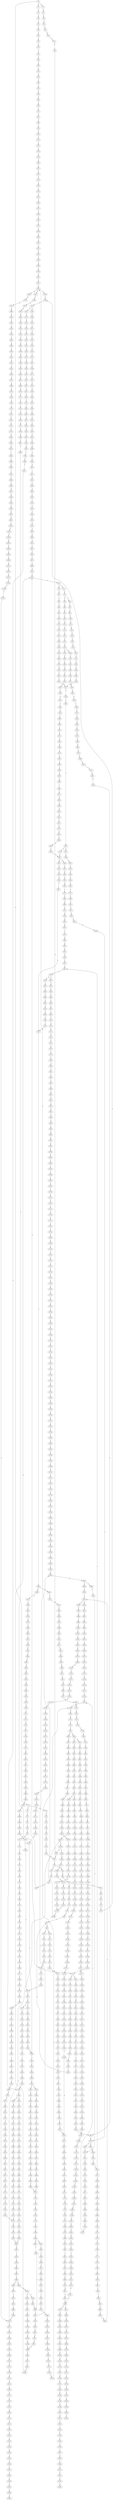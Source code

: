 strict digraph  {
	S0 -> S1 [ label = C ];
	S0 -> S2 [ label = T ];
	S0 -> S3 [ label = G ];
	S1 -> S4 [ label = C ];
	S2 -> S5 [ label = G ];
	S3 -> S6 [ label = G ];
	S3 -> S7 [ label = T ];
	S4 -> S8 [ label = T ];
	S5 -> S9 [ label = T ];
	S6 -> S10 [ label = T ];
	S7 -> S11 [ label = T ];
	S8 -> S12 [ label = T ];
	S9 -> S13 [ label = C ];
	S10 -> S14 [ label = C ];
	S11 -> S15 [ label = C ];
	S12 -> S16 [ label = T ];
	S13 -> S17 [ label = C ];
	S14 -> S18 [ label = C ];
	S15 -> S19 [ label = C ];
	S16 -> S20 [ label = T ];
	S17 -> S21 [ label = T ];
	S18 -> S22 [ label = T ];
	S19 -> S23 [ label = T ];
	S20 -> S24 [ label = T ];
	S21 -> S25 [ label = T ];
	S22 -> S26 [ label = T ];
	S23 -> S27 [ label = T ];
	S24 -> S28 [ label = G ];
	S25 -> S29 [ label = G ];
	S26 -> S30 [ label = G ];
	S27 -> S31 [ label = A ];
	S28 -> S32 [ label = A ];
	S29 -> S33 [ label = A ];
	S30 -> S34 [ label = A ];
	S31 -> S35 [ label = A ];
	S32 -> S36 [ label = A ];
	S33 -> S37 [ label = A ];
	S34 -> S37 [ label = A ];
	S35 -> S38 [ label = A ];
	S36 -> S39 [ label = C ];
	S37 -> S40 [ label = C ];
	S38 -> S41 [ label = C ];
	S39 -> S42 [ label = A ];
	S40 -> S43 [ label = T ];
	S40 -> S44 [ label = A ];
	S41 -> S45 [ label = A ];
	S42 -> S46 [ label = G ];
	S43 -> S47 [ label = T ];
	S44 -> S48 [ label = G ];
	S45 -> S49 [ label = G ];
	S46 -> S50 [ label = T ];
	S47 -> S51 [ label = C ];
	S48 -> S52 [ label = G ];
	S49 -> S53 [ label = G ];
	S50 -> S54 [ label = T ];
	S51 -> S55 [ label = A ];
	S52 -> S56 [ label = G ];
	S52 -> S57 [ label = T ];
	S53 -> S58 [ label = T ];
	S54 -> S59 [ label = G ];
	S55 -> S60 [ label = A ];
	S56 -> S61 [ label = T ];
	S57 -> S62 [ label = C ];
	S58 -> S63 [ label = C ];
	S59 -> S64 [ label = A ];
	S60 -> S65 [ label = C ];
	S61 -> S66 [ label = C ];
	S62 -> S67 [ label = C ];
	S63 -> S68 [ label = T ];
	S64 -> S69 [ label = C ];
	S65 -> S70 [ label = C ];
	S65 -> S71 [ label = T ];
	S66 -> S72 [ label = C ];
	S67 -> S73 [ label = C ];
	S68 -> S74 [ label = C ];
	S69 -> S75 [ label = T ];
	S70 -> S76 [ label = G ];
	S71 -> S77 [ label = G ];
	S72 -> S78 [ label = G ];
	S73 -> S79 [ label = T ];
	S74 -> S80 [ label = T ];
	S75 -> S81 [ label = G ];
	S76 -> S82 [ label = G ];
	S77 -> S83 [ label = G ];
	S77 -> S84 [ label = C ];
	S78 -> S85 [ label = C ];
	S79 -> S86 [ label = T ];
	S80 -> S87 [ label = C ];
	S81 -> S88 [ label = T ];
	S82 -> S89 [ label = C ];
	S83 -> S90 [ label = C ];
	S84 -> S91 [ label = C ];
	S85 -> S92 [ label = C ];
	S86 -> S93 [ label = C ];
	S87 -> S94 [ label = C ];
	S88 -> S95 [ label = A ];
	S89 -> S96 [ label = C ];
	S90 -> S97 [ label = C ];
	S91 -> S98 [ label = C ];
	S92 -> S99 [ label = G ];
	S93 -> S100 [ label = T ];
	S93 -> S101 [ label = G ];
	S94 -> S102 [ label = G ];
	S95 -> S103 [ label = C ];
	S96 -> S104 [ label = C ];
	S97 -> S105 [ label = C ];
	S98 -> S106 [ label = T ];
	S99 -> S107 [ label = C ];
	S99 -> S108 [ label = G ];
	S100 -> S109 [ label = C ];
	S101 -> S110 [ label = C ];
	S102 -> S111 [ label = T ];
	S103 -> S112 [ label = A ];
	S104 -> S113 [ label = A ];
	S105 -> S114 [ label = A ];
	S106 -> S115 [ label = A ];
	S107 -> S116 [ label = A ];
	S108 -> S117 [ label = A ];
	S109 -> S118 [ label = G ];
	S110 -> S119 [ label = A ];
	S111 -> S120 [ label = A ];
	S112 -> S121 [ label = C ];
	S113 -> S122 [ label = G ];
	S114 -> S123 [ label = G ];
	S115 -> S124 [ label = G ];
	S116 -> S125 [ label = C ];
	S117 -> S126 [ label = A ];
	S118 -> S127 [ label = T ];
	S119 -> S128 [ label = C ];
	S120 -> S129 [ label = C ];
	S121 -> S130 [ label = T ];
	S122 -> S131 [ label = T ];
	S123 -> S132 [ label = G ];
	S124 -> S133 [ label = G ];
	S125 -> S134 [ label = G ];
	S126 -> S135 [ label = C ];
	S127 -> S136 [ label = A ];
	S128 -> S137 [ label = G ];
	S129 -> S138 [ label = A ];
	S130 -> S139 [ label = T ];
	S131 -> S140 [ label = T ];
	S132 -> S141 [ label = T ];
	S133 -> S142 [ label = T ];
	S134 -> S143 [ label = C ];
	S135 -> S144 [ label = T ];
	S136 -> S145 [ label = C ];
	S137 -> S146 [ label = T ];
	S138 -> S147 [ label = T ];
	S139 -> S148 [ label = G ];
	S140 -> S149 [ label = G ];
	S141 -> S150 [ label = G ];
	S142 -> S151 [ label = G ];
	S143 -> S152 [ label = G ];
	S144 -> S153 [ label = G ];
	S145 -> S154 [ label = G ];
	S146 -> S155 [ label = G ];
	S147 -> S156 [ label = G ];
	S148 -> S157 [ label = G ];
	S149 -> S158 [ label = T ];
	S150 -> S159 [ label = C ];
	S150 -> S160 [ label = G ];
	S151 -> S161 [ label = T ];
	S152 -> S162 [ label = C ];
	S153 -> S163 [ label = C ];
	S154 -> S164 [ label = G ];
	S155 -> S165 [ label = G ];
	S156 -> S166 [ label = G ];
	S157 -> S167 [ label = A ];
	S158 -> S168 [ label = G ];
	S159 -> S169 [ label = G ];
	S160 -> S170 [ label = G ];
	S161 -> S171 [ label = G ];
	S162 -> S172 [ label = A ];
	S162 -> S173 [ label = G ];
	S163 -> S174 [ label = A ];
	S164 -> S175 [ label = C ];
	S165 -> S176 [ label = C ];
	S166 -> S177 [ label = C ];
	S167 -> S178 [ label = G ];
	S168 -> S179 [ label = C ];
	S169 -> S180 [ label = C ];
	S170 -> S181 [ label = C ];
	S171 -> S182 [ label = C ];
	S172 -> S183 [ label = G ];
	S173 -> S184 [ label = C ];
	S173 -> S185 [ label = G ];
	S174 -> S186 [ label = A ];
	S175 -> S187 [ label = T ];
	S176 -> S188 [ label = G ];
	S177 -> S189 [ label = G ];
	S178 -> S190 [ label = A ];
	S179 -> S191 [ label = G ];
	S180 -> S192 [ label = G ];
	S181 -> S193 [ label = T ];
	S182 -> S194 [ label = G ];
	S183 -> S195 [ label = C ];
	S184 -> S196 [ label = G ];
	S185 -> S197 [ label = C ];
	S186 -> S198 [ label = C ];
	S187 -> S199 [ label = A ];
	S188 -> S200 [ label = T ];
	S189 -> S201 [ label = C ];
	S190 -> S202 [ label = C ];
	S191 -> S203 [ label = T ];
	S192 -> S204 [ label = T ];
	S193 -> S205 [ label = T ];
	S194 -> S206 [ label = T ];
	S195 -> S207 [ label = C ];
	S196 -> S208 [ label = T ];
	S197 -> S209 [ label = T ];
	S198 -> S210 [ label = C ];
	S199 -> S211 [ label = C ];
	S200 -> S212 [ label = C ];
	S201 -> S213 [ label = C ];
	S202 -> S214 [ label = C ];
	S203 -> S215 [ label = C ];
	S204 -> S216 [ label = C ];
	S205 -> S217 [ label = C ];
	S206 -> S218 [ label = C ];
	S207 -> S219 [ label = G ];
	S208 -> S220 [ label = C ];
	S209 -> S221 [ label = G ];
	S210 -> S222 [ label = A ];
	S211 -> S223 [ label = T ];
	S212 -> S224 [ label = C ];
	S213 -> S225 [ label = C ];
	S214 -> S226 [ label = C ];
	S215 -> S227 [ label = G ];
	S216 -> S228 [ label = G ];
	S217 -> S229 [ label = G ];
	S218 -> S227 [ label = G ];
	S219 -> S230 [ label = G ];
	S220 -> S231 [ label = G ];
	S221 -> S232 [ label = G ];
	S222 -> S233 [ label = G ];
	S223 -> S234 [ label = G ];
	S224 -> S235 [ label = C ];
	S225 -> S236 [ label = C ];
	S226 -> S237 [ label = C ];
	S227 -> S238 [ label = A ];
	S228 -> S239 [ label = T ];
	S229 -> S240 [ label = A ];
	S230 -> S241 [ label = C ];
	S230 -> S242 [ label = T ];
	S231 -> S243 [ label = A ];
	S232 -> S244 [ label = A ];
	S233 -> S245 [ label = A ];
	S234 -> S246 [ label = G ];
	S235 -> S247 [ label = C ];
	S236 -> S248 [ label = C ];
	S237 -> S249 [ label = C ];
	S238 -> S250 [ label = A ];
	S239 -> S251 [ label = G ];
	S240 -> S252 [ label = A ];
	S241 -> S253 [ label = A ];
	S242 -> S254 [ label = G ];
	S243 -> S255 [ label = C ];
	S244 -> S256 [ label = A ];
	S245 -> S257 [ label = A ];
	S246 -> S258 [ label = T ];
	S247 -> S259 [ label = A ];
	S248 -> S260 [ label = A ];
	S249 -> S261 [ label = C ];
	S250 -> S262 [ label = C ];
	S251 -> S263 [ label = C ];
	S252 -> S264 [ label = C ];
	S253 -> S265 [ label = C ];
	S254 -> S266 [ label = G ];
	S255 -> S267 [ label = G ];
	S256 -> S268 [ label = T ];
	S257 -> S269 [ label = C ];
	S258 -> S270 [ label = G ];
	S259 -> S271 [ label = C ];
	S260 -> S272 [ label = C ];
	S261 -> S273 [ label = T ];
	S262 -> S274 [ label = C ];
	S262 -> S275 [ label = A ];
	S263 -> S276 [ label = A ];
	S264 -> S277 [ label = A ];
	S265 -> S278 [ label = T ];
	S266 -> S279 [ label = A ];
	S267 -> S280 [ label = C ];
	S268 -> S281 [ label = G ];
	S269 -> S282 [ label = A ];
	S270 -> S283 [ label = C ];
	S271 -> S284 [ label = T ];
	S272 -> S285 [ label = T ];
	S273 -> S286 [ label = T ];
	S274 -> S287 [ label = T ];
	S275 -> S288 [ label = C ];
	S276 -> S289 [ label = T ];
	S277 -> S290 [ label = C ];
	S278 -> S291 [ label = T ];
	S279 -> S292 [ label = A ];
	S280 -> S293 [ label = G ];
	S281 -> S294 [ label = G ];
	S282 -> S295 [ label = G ];
	S283 -> S296 [ label = T ];
	S284 -> S297 [ label = T ];
	S285 -> S298 [ label = T ];
	S286 -> S299 [ label = C ];
	S287 -> S300 [ label = T ];
	S287 -> S301 [ label = G ];
	S288 -> S302 [ label = C ];
	S289 -> S303 [ label = C ];
	S290 -> S304 [ label = G ];
	S291 -> S305 [ label = C ];
	S292 -> S306 [ label = G ];
	S293 -> S307 [ label = C ];
	S294 -> S308 [ label = G ];
	S295 -> S309 [ label = C ];
	S296 -> S310 [ label = A ];
	S297 -> S311 [ label = G ];
	S298 -> S312 [ label = T ];
	S299 -> S313 [ label = A ];
	S300 -> S314 [ label = C ];
	S301 -> S315 [ label = T ];
	S302 -> S316 [ label = C ];
	S303 -> S317 [ label = C ];
	S304 -> S318 [ label = C ];
	S305 -> S319 [ label = A ];
	S306 -> S320 [ label = A ];
	S307 -> S321 [ label = C ];
	S308 -> S322 [ label = G ];
	S309 -> S323 [ label = C ];
	S310 -> S324 [ label = C ];
	S311 -> S325 [ label = A ];
	S312 -> S326 [ label = A ];
	S313 -> S327 [ label = G ];
	S314 -> S328 [ label = G ];
	S315 -> S329 [ label = C ];
	S316 -> S330 [ label = G ];
	S317 -> S331 [ label = G ];
	S318 -> S332 [ label = G ];
	S319 -> S333 [ label = G ];
	S320 -> S334 [ label = A ];
	S321 -> S335 [ label = T ];
	S322 -> S336 [ label = T ];
	S323 -> S337 [ label = G ];
	S324 -> S338 [ label = T ];
	S325 -> S339 [ label = G ];
	S326 -> S340 [ label = G ];
	S327 -> S341 [ label = A ];
	S328 -> S342 [ label = T ];
	S329 -> S343 [ label = G ];
	S330 -> S344 [ label = T ];
	S331 -> S345 [ label = C ];
	S332 -> S346 [ label = C ];
	S333 -> S347 [ label = C ];
	S334 -> S348 [ label = C ];
	S335 -> S349 [ label = C ];
	S336 -> S350 [ label = C ];
	S337 -> S351 [ label = T ];
	S338 -> S352 [ label = G ];
	S339 -> S353 [ label = C ];
	S340 -> S354 [ label = C ];
	S341 -> S355 [ label = G ];
	S342 -> S356 [ label = A ];
	S343 -> S357 [ label = C ];
	S344 -> S358 [ label = A ];
	S345 -> S359 [ label = A ];
	S346 -> S360 [ label = A ];
	S347 -> S361 [ label = C ];
	S348 -> S362 [ label = G ];
	S349 -> S363 [ label = G ];
	S350 -> S364 [ label = C ];
	S351 -> S365 [ label = C ];
	S352 -> S366 [ label = T ];
	S353 -> S367 [ label = C ];
	S354 -> S368 [ label = C ];
	S355 -> S369 [ label = G ];
	S356 -> S370 [ label = C ];
	S357 -> S371 [ label = G ];
	S358 -> S372 [ label = C ];
	S359 -> S373 [ label = C ];
	S360 -> S374 [ label = C ];
	S361 -> S375 [ label = G ];
	S362 -> S376 [ label = G ];
	S363 -> S377 [ label = G ];
	S364 -> S378 [ label = G ];
	S365 -> S379 [ label = C ];
	S366 -> S380 [ label = A ];
	S367 -> S381 [ label = G ];
	S368 -> S382 [ label = G ];
	S369 -> S383 [ label = T ];
	S370 -> S384 [ label = T ];
	S371 -> S385 [ label = C ];
	S372 -> S386 [ label = G ];
	S373 -> S387 [ label = G ];
	S374 -> S388 [ label = G ];
	S375 -> S389 [ label = C ];
	S376 -> S390 [ label = C ];
	S377 -> S391 [ label = G ];
	S378 -> S392 [ label = C ];
	S379 -> S393 [ label = T ];
	S380 -> S394 [ label = A ];
	S381 -> S395 [ label = C ];
	S382 -> S396 [ label = T ];
	S383 -> S397 [ label = C ];
	S384 -> S398 [ label = T ];
	S385 -> S399 [ label = G ];
	S385 -> S400 [ label = A ];
	S386 -> S401 [ label = T ];
	S387 -> S402 [ label = T ];
	S388 -> S403 [ label = T ];
	S389 -> S404 [ label = C ];
	S390 -> S405 [ label = A ];
	S391 -> S406 [ label = C ];
	S392 -> S92 [ label = C ];
	S393 -> S407 [ label = C ];
	S394 -> S408 [ label = C ];
	S395 -> S409 [ label = C ];
	S396 -> S410 [ label = C ];
	S397 -> S411 [ label = C ];
	S398 -> S412 [ label = C ];
	S399 -> S413 [ label = A ];
	S400 -> S414 [ label = A ];
	S401 -> S415 [ label = C ];
	S402 -> S416 [ label = C ];
	S403 -> S417 [ label = C ];
	S404 -> S418 [ label = C ];
	S405 -> S419 [ label = C ];
	S406 -> S420 [ label = T ];
	S407 -> S421 [ label = T ];
	S408 -> S422 [ label = A ];
	S409 -> S423 [ label = C ];
	S410 -> S424 [ label = C ];
	S411 -> S425 [ label = C ];
	S412 -> S426 [ label = A ];
	S413 -> S427 [ label = G ];
	S414 -> S428 [ label = C ];
	S415 -> S429 [ label = C ];
	S416 -> S430 [ label = G ];
	S417 -> S431 [ label = C ];
	S418 -> S432 [ label = C ];
	S419 -> S433 [ label = C ];
	S419 -> S434 [ label = T ];
	S420 -> S435 [ label = C ];
	S421 -> S436 [ label = G ];
	S422 -> S437 [ label = C ];
	S423 -> S432 [ label = C ];
	S424 -> S438 [ label = C ];
	S425 -> S439 [ label = T ];
	S425 -> S440 [ label = A ];
	S425 -> S441 [ label = G ];
	S426 -> S442 [ label = A ];
	S427 -> S443 [ label = C ];
	S428 -> S444 [ label = C ];
	S429 -> S445 [ label = A ];
	S430 -> S446 [ label = A ];
	S431 -> S447 [ label = A ];
	S432 -> S448 [ label = T ];
	S433 -> S449 [ label = G ];
	S434 -> S450 [ label = G ];
	S435 -> S451 [ label = A ];
	S436 -> S452 [ label = T ];
	S437 -> S453 [ label = A ];
	S438 -> S454 [ label = A ];
	S439 -> S86 [ label = T ];
	S440 -> S455 [ label = G ];
	S441 -> S456 [ label = G ];
	S442 -> S457 [ label = G ];
	S443 -> S458 [ label = A ];
	S444 -> S459 [ label = C ];
	S445 -> S460 [ label = G ];
	S446 -> S461 [ label = G ];
	S447 -> S462 [ label = G ];
	S448 -> S463 [ label = T ];
	S448 -> S464 [ label = C ];
	S449 -> S465 [ label = G ];
	S450 -> S466 [ label = G ];
	S451 -> S467 [ label = C ];
	S452 -> S468 [ label = C ];
	S453 -> S469 [ label = C ];
	S454 -> S470 [ label = C ];
	S455 -> S471 [ label = A ];
	S456 -> S472 [ label = A ];
	S457 -> S473 [ label = C ];
	S458 -> S474 [ label = G ];
	S459 -> S475 [ label = G ];
	S460 -> S476 [ label = C ];
	S461 -> S477 [ label = C ];
	S462 -> S476 [ label = C ];
	S463 -> S478 [ label = C ];
	S464 -> S479 [ label = C ];
	S465 -> S480 [ label = G ];
	S466 -> S481 [ label = G ];
	S467 -> S482 [ label = G ];
	S468 -> S483 [ label = G ];
	S469 -> S484 [ label = G ];
	S470 -> S485 [ label = C ];
	S471 -> S486 [ label = G ];
	S472 -> S487 [ label = G ];
	S473 -> S488 [ label = G ];
	S474 -> S489 [ label = T ];
	S475 -> S490 [ label = T ];
	S476 -> S491 [ label = T ];
	S476 -> S492 [ label = G ];
	S477 -> S493 [ label = G ];
	S478 -> S494 [ label = A ];
	S479 -> S495 [ label = A ];
	S480 -> S496 [ label = A ];
	S481 -> S497 [ label = A ];
	S482 -> S498 [ label = T ];
	S483 -> S499 [ label = T ];
	S484 -> S500 [ label = C ];
	S485 -> S501 [ label = A ];
	S486 -> S502 [ label = C ];
	S487 -> S503 [ label = G ];
	S488 -> S504 [ label = A ];
	S489 -> S505 [ label = G ];
	S490 -> S506 [ label = A ];
	S491 -> S507 [ label = T ];
	S492 -> S508 [ label = A ];
	S493 -> S509 [ label = A ];
	S494 -> S510 [ label = C ];
	S495 -> S511 [ label = C ];
	S496 -> S512 [ label = A ];
	S497 -> S513 [ label = A ];
	S498 -> S514 [ label = C ];
	S499 -> S515 [ label = G ];
	S500 -> S516 [ label = T ];
	S501 -> S517 [ label = C ];
	S502 -> S518 [ label = C ];
	S503 -> S519 [ label = C ];
	S504 -> S520 [ label = G ];
	S505 -> S521 [ label = C ];
	S506 -> S522 [ label = C ];
	S507 -> S523 [ label = C ];
	S508 -> S524 [ label = G ];
	S509 -> S525 [ label = G ];
	S510 -> S526 [ label = G ];
	S511 -> S527 [ label = C ];
	S512 -> S528 [ label = T ];
	S513 -> S529 [ label = C ];
	S514 -> S530 [ label = C ];
	S515 -> S531 [ label = G ];
	S516 -> S532 [ label = C ];
	S517 -> S533 [ label = C ];
	S518 -> S534 [ label = A ];
	S519 -> S535 [ label = G ];
	S520 -> S536 [ label = T ];
	S521 -> S537 [ label = A ];
	S522 -> S538 [ label = A ];
	S523 -> S539 [ label = A ];
	S524 -> S540 [ label = T ];
	S525 -> S541 [ label = T ];
	S526 -> S542 [ label = C ];
	S527 -> S543 [ label = C ];
	S528 -> S544 [ label = T ];
	S529 -> S545 [ label = T ];
	S530 -> S546 [ label = A ];
	S531 -> S547 [ label = T ];
	S532 -> S548 [ label = C ];
	S533 -> S549 [ label = G ];
	S534 -> S550 [ label = C ];
	S535 -> S551 [ label = T ];
	S536 -> S552 [ label = C ];
	S537 -> S553 [ label = A ];
	S538 -> S554 [ label = G ];
	S539 -> S555 [ label = C ];
	S540 -> S556 [ label = C ];
	S541 -> S557 [ label = C ];
	S542 -> S558 [ label = T ];
	S543 -> S559 [ label = G ];
	S544 -> S560 [ label = G ];
	S545 -> S561 [ label = G ];
	S546 -> S462 [ label = G ];
	S547 -> S562 [ label = A ];
	S548 -> S563 [ label = T ];
	S549 -> S564 [ label = A ];
	S550 -> S565 [ label = G ];
	S551 -> S566 [ label = G ];
	S552 -> S567 [ label = C ];
	S553 -> S568 [ label = C ];
	S554 -> S569 [ label = C ];
	S555 -> S570 [ label = G ];
	S556 -> S567 [ label = C ];
	S556 -> S571 [ label = T ];
	S557 -> S572 [ label = G ];
	S558 -> S573 [ label = C ];
	S559 -> S574 [ label = C ];
	S560 -> S575 [ label = A ];
	S561 -> S576 [ label = G ];
	S562 -> S577 [ label = C ];
	S563 -> S578 [ label = A ];
	S564 -> S579 [ label = T ];
	S565 -> S580 [ label = G ];
	S566 -> S581 [ label = G ];
	S567 -> S582 [ label = C ];
	S568 -> S583 [ label = A ];
	S569 -> S584 [ label = A ];
	S570 -> S585 [ label = C ];
	S571 -> S586 [ label = C ];
	S572 -> S587 [ label = A ];
	S573 -> S588 [ label = C ];
	S574 -> S589 [ label = C ];
	S575 -> S590 [ label = A ];
	S576 -> S591 [ label = A ];
	S577 -> S592 [ label = C ];
	S578 -> S593 [ label = G ];
	S579 -> S594 [ label = C ];
	S580 -> S595 [ label = T ];
	S581 -> S596 [ label = T ];
	S582 -> S597 [ label = T ];
	S582 -> S598 [ label = G ];
	S583 -> S599 [ label = G ];
	S584 -> S600 [ label = G ];
	S585 -> S601 [ label = C ];
	S586 -> S602 [ label = G ];
	S587 -> S603 [ label = A ];
	S588 -> S604 [ label = G ];
	S589 -> S605 [ label = G ];
	S590 -> S606 [ label = C ];
	S591 -> S607 [ label = C ];
	S592 -> S608 [ label = G ];
	S593 -> S609 [ label = A ];
	S594 -> S610 [ label = G ];
	S595 -> S611 [ label = T ];
	S596 -> S612 [ label = A ];
	S597 -> S613 [ label = C ];
	S598 -> S614 [ label = C ];
	S599 -> S615 [ label = C ];
	S600 -> S616 [ label = G ];
	S601 -> S617 [ label = C ];
	S602 -> S618 [ label = T ];
	S603 -> S619 [ label = C ];
	S604 -> S620 [ label = G ];
	S605 -> S621 [ label = G ];
	S606 -> S622 [ label = C ];
	S607 -> S623 [ label = C ];
	S608 -> S624 [ label = G ];
	S609 -> S625 [ label = A ];
	S610 -> S626 [ label = G ];
	S611 -> S627 [ label = A ];
	S612 -> S628 [ label = T ];
	S613 -> S629 [ label = C ];
	S614 -> S630 [ label = C ];
	S615 -> S631 [ label = T ];
	S616 -> S632 [ label = T ];
	S617 -> S633 [ label = T ];
	S618 -> S634 [ label = C ];
	S619 -> S635 [ label = C ];
	S620 -> S636 [ label = T ];
	S621 -> S637 [ label = T ];
	S622 -> S638 [ label = C ];
	S623 -> S639 [ label = C ];
	S624 -> S640 [ label = T ];
	S625 -> S641 [ label = C ];
	S626 -> S642 [ label = T ];
	S627 -> S643 [ label = C ];
	S628 -> S644 [ label = G ];
	S629 -> S645 [ label = G ];
	S630 -> S646 [ label = T ];
	S631 -> S647 [ label = A ];
	S632 -> S648 [ label = G ];
	S633 -> S649 [ label = T ];
	S634 -> S650 [ label = T ];
	S635 -> S287 [ label = T ];
	S636 -> S651 [ label = T ];
	S637 -> S652 [ label = C ];
	S638 -> S653 [ label = G ];
	S639 -> S654 [ label = G ];
	S640 -> S655 [ label = G ];
	S641 -> S656 [ label = T ];
	S642 -> S657 [ label = T ];
	S643 -> S658 [ label = T ];
	S644 -> S659 [ label = A ];
	S645 -> S660 [ label = G ];
	S646 -> S661 [ label = G ];
	S647 -> S662 [ label = C ];
	S648 -> S663 [ label = C ];
	S649 -> S664 [ label = C ];
	S650 -> S665 [ label = G ];
	S651 -> S666 [ label = G ];
	S652 -> S667 [ label = C ];
	S653 -> S668 [ label = T ];
	S654 -> S669 [ label = T ];
	S655 -> S670 [ label = G ];
	S656 -> S671 [ label = T ];
	S657 -> S672 [ label = C ];
	S658 -> S673 [ label = G ];
	S659 -> S674 [ label = G ];
	S660 -> S675 [ label = T ];
	S661 -> S676 [ label = T ];
	S662 -> S677 [ label = G ];
	S663 -> S678 [ label = A ];
	S664 -> S679 [ label = A ];
	S665 -> S680 [ label = T ];
	S666 -> S681 [ label = C ];
	S667 -> S682 [ label = C ];
	S668 -> S683 [ label = C ];
	S669 -> S684 [ label = C ];
	S670 -> S685 [ label = T ];
	S671 -> S686 [ label = C ];
	S672 -> S687 [ label = C ];
	S673 -> S688 [ label = C ];
	S674 -> S689 [ label = C ];
	S675 -> S690 [ label = C ];
	S676 -> S691 [ label = C ];
	S677 -> S692 [ label = A ];
	S678 -> S693 [ label = C ];
	S679 -> S694 [ label = T ];
	S680 -> S695 [ label = T ];
	S681 -> S696 [ label = A ];
	S682 -> S697 [ label = A ];
	S683 -> S698 [ label = T ];
	S684 -> S699 [ label = T ];
	S685 -> S700 [ label = T ];
	S686 -> S701 [ label = A ];
	S687 -> S702 [ label = A ];
	S688 -> S703 [ label = A ];
	S689 -> S704 [ label = G ];
	S690 -> S705 [ label = T ];
	S691 -> S706 [ label = G ];
	S692 -> S707 [ label = G ];
	S693 -> S708 [ label = G ];
	S694 -> S709 [ label = C ];
	S695 -> S710 [ label = C ];
	S696 -> S711 [ label = C ];
	S697 -> S712 [ label = G ];
	S698 -> S713 [ label = C ];
	S699 -> S713 [ label = C ];
	S700 -> S714 [ label = A ];
	S701 -> S60 [ label = A ];
	S702 -> S715 [ label = G ];
	S703 -> S716 [ label = G ];
	S704 -> S717 [ label = G ];
	S705 -> S718 [ label = G ];
	S706 -> S719 [ label = C ];
	S707 -> S720 [ label = A ];
	S708 -> S721 [ label = C ];
	S709 -> S722 [ label = C ];
	S710 -> S723 [ label = C ];
	S711 -> S724 [ label = T ];
	S712 -> S725 [ label = T ];
	S713 -> S726 [ label = G ];
	S714 -> S727 [ label = G ];
	S715 -> S728 [ label = T ];
	S716 -> S729 [ label = A ];
	S717 -> S730 [ label = T ];
	S718 -> S731 [ label = G ];
	S719 -> S371 [ label = G ];
	S720 -> S732 [ label = A ];
	S721 -> S733 [ label = G ];
	S722 -> S734 [ label = A ];
	S723 -> S735 [ label = G ];
	S724 -> S736 [ label = G ];
	S725 -> S737 [ label = G ];
	S726 -> S738 [ label = G ];
	S727 -> S739 [ label = A ];
	S728 -> S740 [ label = G ];
	S729 -> S741 [ label = C ];
	S730 -> S742 [ label = C ];
	S731 -> S743 [ label = A ];
	S732 -> S744 [ label = C ];
	S733 -> S745 [ label = G ];
	S734 -> S746 [ label = G ];
	S735 -> S747 [ label = T ];
	S736 -> S748 [ label = G ];
	S737 -> S749 [ label = G ];
	S738 -> S750 [ label = C ];
	S739 -> S751 [ label = A ];
	S740 -> S752 [ label = G ];
	S741 -> S753 [ label = G ];
	S742 -> S754 [ label = G ];
	S743 -> S755 [ label = G ];
	S744 -> S756 [ label = T ];
	S745 -> S757 [ label = T ];
	S746 -> S758 [ label = A ];
	S747 -> S759 [ label = G ];
	S748 -> S760 [ label = T ];
	S749 -> S761 [ label = T ];
	S750 -> S762 [ label = A ];
	S751 -> S763 [ label = G ];
	S752 -> S764 [ label = T ];
	S753 -> S765 [ label = G ];
	S754 -> S766 [ label = C ];
	S755 -> S767 [ label = G ];
	S756 -> S768 [ label = G ];
	S757 -> S769 [ label = G ];
	S758 -> S770 [ label = A ];
	S759 -> S771 [ label = G ];
	S760 -> S772 [ label = C ];
	S761 -> S773 [ label = C ];
	S762 -> S774 [ label = C ];
	S763 -> S775 [ label = G ];
	S764 -> S773 [ label = C ];
	S765 -> S776 [ label = A ];
	S766 -> S777 [ label = A ];
	S767 -> S778 [ label = G ];
	S768 -> S779 [ label = G ];
	S769 -> S780 [ label = C ];
	S770 -> S781 [ label = C ];
	S771 -> S782 [ label = C ];
	S772 -> S783 [ label = G ];
	S773 -> S784 [ label = G ];
	S774 -> S785 [ label = C ];
	S775 -> S786 [ label = G ];
	S776 -> S787 [ label = C ];
	S777 -> S788 [ label = C ];
	S778 -> S789 [ label = T ];
	S779 -> S790 [ label = C ];
	S780 -> S791 [ label = C ];
	S781 -> S792 [ label = C ];
	S782 -> S793 [ label = C ];
	S783 -> S794 [ label = T ];
	S784 -> S795 [ label = T ];
	S785 -> S796 [ label = G ];
	S786 -> S797 [ label = G ];
	S787 -> S798 [ label = A ];
	S788 -> S799 [ label = G ];
	S789 -> S800 [ label = G ];
	S790 -> S801 [ label = G ];
	S791 -> S802 [ label = G ];
	S792 -> S803 [ label = A ];
	S792 -> S804 [ label = G ];
	S793 -> S805 [ label = C ];
	S794 -> S806 [ label = C ];
	S795 -> S807 [ label = C ];
	S796 -> S808 [ label = A ];
	S797 -> S809 [ label = G ];
	S798 -> S810 [ label = C ];
	S799 -> S811 [ label = C ];
	S800 -> S812 [ label = T ];
	S801 -> S813 [ label = C ];
	S802 -> S814 [ label = C ];
	S803 -> S815 [ label = G ];
	S803 -> S816 [ label = C ];
	S804 -> S817 [ label = G ];
	S805 -> S818 [ label = G ];
	S806 -> S819 [ label = C ];
	S807 -> S819 [ label = C ];
	S808 -> S820 [ label = G ];
	S808 -> S821 [ label = A ];
	S809 -> S822 [ label = T ];
	S810 -> S823 [ label = A ];
	S811 -> S824 [ label = G ];
	S812 -> S825 [ label = T ];
	S813 -> S826 [ label = A ];
	S814 -> S827 [ label = A ];
	S815 -> S828 [ label = A ];
	S816 -> S829 [ label = C ];
	S817 -> S830 [ label = A ];
	S818 -> S831 [ label = T ];
	S819 -> S832 [ label = G ];
	S820 -> S833 [ label = T ];
	S821 -> S834 [ label = T ];
	S822 -> S835 [ label = C ];
	S823 -> S836 [ label = C ];
	S824 -> S162 [ label = C ];
	S825 -> S837 [ label = C ];
	S826 -> S838 [ label = G ];
	S827 -> S839 [ label = A ];
	S828 -> S840 [ label = C ];
	S829 -> S841 [ label = A ];
	S830 -> S842 [ label = C ];
	S831 -> S843 [ label = C ];
	S832 -> S844 [ label = T ];
	S833 -> S845 [ label = C ];
	S834 -> S846 [ label = G ];
	S835 -> S847 [ label = C ];
	S836 -> S848 [ label = C ];
	S837 -> S849 [ label = C ];
	S838 -> S850 [ label = C ];
	S839 -> S851 [ label = C ];
	S840 -> S852 [ label = T ];
	S841 -> S853 [ label = C ];
	S842 -> S854 [ label = G ];
	S843 -> S855 [ label = C ];
	S844 -> S856 [ label = C ];
	S845 -> S857 [ label = C ];
	S846 -> S858 [ label = T ];
	S847 -> S859 [ label = G ];
	S848 -> S860 [ label = T ];
	S849 -> S861 [ label = A ];
	S850 -> S862 [ label = G ];
	S851 -> S863 [ label = C ];
	S852 -> S864 [ label = C ];
	S853 -> S865 [ label = C ];
	S854 -> S866 [ label = C ];
	S855 -> S867 [ label = A ];
	S856 -> S868 [ label = A ];
	S857 -> S869 [ label = A ];
	S857 -> S870 [ label = T ];
	S858 -> S871 [ label = A ];
	S859 -> S872 [ label = T ];
	S860 -> S873 [ label = C ];
	S861 -> S874 [ label = G ];
	S862 -> S875 [ label = G ];
	S863 -> S876 [ label = A ];
	S864 -> S877 [ label = C ];
	S865 -> S878 [ label = C ];
	S866 -> S879 [ label = C ];
	S867 -> S880 [ label = G ];
	S868 -> S881 [ label = C ];
	S869 -> S882 [ label = G ];
	S870 -> S883 [ label = C ];
	S871 -> S884 [ label = G ];
	S872 -> S885 [ label = C ];
	S873 -> S886 [ label = T ];
	S874 -> S887 [ label = C ];
	S875 -> S888 [ label = G ];
	S876 -> S889 [ label = G ];
	S877 -> S890 [ label = C ];
	S878 -> S891 [ label = C ];
	S879 -> S892 [ label = C ];
	S880 -> S893 [ label = T ];
	S881 -> S894 [ label = C ];
	S882 -> S895 [ label = T ];
	S882 -> S896 [ label = C ];
	S883 -> S897 [ label = G ];
	S884 -> S898 [ label = T ];
	S885 -> S899 [ label = G ];
	S886 -> S900 [ label = A ];
	S887 -> S901 [ label = A ];
	S888 -> S902 [ label = T ];
	S889 -> S903 [ label = T ];
	S890 -> S904 [ label = A ];
	S891 -> S905 [ label = T ];
	S892 -> S906 [ label = A ];
	S893 -> S907 [ label = A ];
	S894 -> S908 [ label = C ];
	S894 -> S909 [ label = G ];
	S895 -> S910 [ label = A ];
	S896 -> S911 [ label = T ];
	S897 -> S912 [ label = A ];
	S898 -> S913 [ label = T ];
	S899 -> S914 [ label = G ];
	S900 -> S915 [ label = G ];
	S901 -> S916 [ label = G ];
	S902 -> S917 [ label = G ];
	S903 -> S918 [ label = C ];
	S904 -> S919 [ label = T ];
	S905 -> S920 [ label = T ];
	S906 -> S921 [ label = T ];
	S907 -> S922 [ label = G ];
	S908 -> S923 [ label = T ];
	S909 -> S924 [ label = A ];
	S910 -> S922 [ label = G ];
	S911 -> S507 [ label = T ];
	S912 -> S925 [ label = A ];
	S913 -> S926 [ label = T ];
	S914 -> S927 [ label = A ];
	S915 -> S928 [ label = A ];
	S916 -> S929 [ label = A ];
	S917 -> S930 [ label = C ];
	S918 -> S931 [ label = G ];
	S919 -> S932 [ label = C ];
	S920 -> S933 [ label = C ];
	S921 -> S934 [ label = C ];
	S922 -> S935 [ label = G ];
	S922 -> S936 [ label = C ];
	S923 -> S937 [ label = G ];
	S924 -> S938 [ label = A ];
	S924 -> S939 [ label = G ];
	S925 -> S940 [ label = C ];
	S926 -> S941 [ label = C ];
	S927 -> S942 [ label = A ];
	S928 -> S943 [ label = A ];
	S929 -> S944 [ label = T ];
	S930 -> S945 [ label = C ];
	S931 -> S946 [ label = C ];
	S932 -> S947 [ label = T ];
	S933 -> S948 [ label = C ];
	S933 -> S949 [ label = G ];
	S934 -> S950 [ label = G ];
	S935 -> S951 [ label = G ];
	S936 -> S952 [ label = T ];
	S937 -> S953 [ label = T ];
	S938 -> S954 [ label = T ];
	S939 -> S955 [ label = T ];
	S940 -> S956 [ label = T ];
	S941 -> S957 [ label = A ];
	S942 -> S958 [ label = C ];
	S943 -> S959 [ label = C ];
	S944 -> S960 [ label = A ];
	S945 -> S961 [ label = G ];
	S946 -> S962 [ label = G ];
	S947 -> S963 [ label = G ];
	S948 -> S964 [ label = T ];
	S949 -> S965 [ label = A ];
	S950 -> S966 [ label = T ];
	S951 -> S967 [ label = T ];
	S952 -> S968 [ label = C ];
	S953 -> S969 [ label = C ];
	S954 -> S970 [ label = C ];
	S955 -> S845 [ label = C ];
	S956 -> S971 [ label = T ];
	S957 -> S972 [ label = C ];
	S958 -> S973 [ label = A ];
	S958 -> S974 [ label = T ];
	S959 -> S975 [ label = G ];
	S960 -> S976 [ label = A ];
	S961 -> S977 [ label = C ];
	S962 -> S978 [ label = C ];
	S963 -> S979 [ label = C ];
	S964 -> S980 [ label = G ];
	S965 -> S981 [ label = T ];
	S966 -> S982 [ label = C ];
	S967 -> S983 [ label = C ];
	S968 -> S984 [ label = C ];
	S969 -> S985 [ label = C ];
	S970 -> S986 [ label = C ];
	S971 -> S987 [ label = C ];
	S972 -> S988 [ label = T ];
	S973 -> S989 [ label = G ];
	S974 -> S990 [ label = A ];
	S975 -> S991 [ label = A ];
	S976 -> S992 [ label = A ];
	S977 -> S993 [ label = C ];
	S978 -> S994 [ label = A ];
	S979 -> S995 [ label = C ];
	S980 -> S996 [ label = T ];
	S981 -> S997 [ label = C ];
	S982 -> S998 [ label = C ];
	S983 -> S999 [ label = A ];
	S984 -> S1000 [ label = A ];
	S985 -> S1001 [ label = T ];
	S986 -> S1002 [ label = T ];
	S987 -> S1003 [ label = A ];
	S988 -> S1004 [ label = C ];
	S989 -> S1005 [ label = G ];
	S990 -> S1006 [ label = C ];
	S991 -> S1007 [ label = G ];
	S992 -> S1008 [ label = A ];
	S993 -> S1009 [ label = G ];
	S994 -> S1010 [ label = G ];
	S995 -> S1011 [ label = A ];
	S996 -> S1012 [ label = C ];
	S997 -> S1013 [ label = G ];
	S998 -> S1014 [ label = T ];
	S999 -> S1015 [ label = C ];
	S1000 -> S1016 [ label = C ];
	S1001 -> S1017 [ label = A ];
	S1001 -> S1018 [ label = T ];
	S1002 -> S1019 [ label = C ];
	S1003 -> S60 [ label = A ];
	S1004 -> S1020 [ label = C ];
	S1005 -> S1021 [ label = A ];
	S1006 -> S1022 [ label = A ];
	S1007 -> S1023 [ label = G ];
	S1008 -> S1024 [ label = A ];
	S1009 -> S1025 [ label = G ];
	S1010 -> S1026 [ label = C ];
	S1011 -> S1027 [ label = G ];
	S1012 -> S1028 [ label = C ];
	S1013 -> S1029 [ label = T ];
	S1014 -> S1030 [ label = C ];
	S1015 -> S1031 [ label = T ];
	S1016 -> S1032 [ label = C ];
	S1017 -> S1033 [ label = C ];
	S1018 -> S1034 [ label = G ];
	S1019 -> S1035 [ label = G ];
	S1020 -> S1036 [ label = T ];
	S1021 -> S1037 [ label = A ];
	S1022 -> S1038 [ label = A ];
	S1023 -> S1039 [ label = T ];
	S1024 -> S1040 [ label = C ];
	S1025 -> S1041 [ label = T ];
	S1026 -> S207 [ label = C ];
	S1027 -> S1042 [ label = T ];
	S1028 -> S1043 [ label = T ];
	S1029 -> S1044 [ label = T ];
	S1030 -> S1045 [ label = T ];
	S1031 -> S1046 [ label = C ];
	S1032 -> S1047 [ label = G ];
	S1033 -> S1048 [ label = T ];
	S1034 -> S33 [ label = A ];
	S1034 -> S1049 [ label = T ];
	S1035 -> S1050 [ label = A ];
	S1036 -> S1051 [ label = T ];
	S1037 -> S1052 [ label = T ];
	S1038 -> S1053 [ label = C ];
	S1039 -> S1054 [ label = G ];
	S1040 -> S1055 [ label = T ];
	S1041 -> S1056 [ label = G ];
	S1042 -> S1057 [ label = C ];
	S1043 -> S1018 [ label = T ];
	S1044 -> S1058 [ label = T ];
	S1045 -> S1059 [ label = T ];
	S1046 -> S1060 [ label = G ];
	S1047 -> S1061 [ label = G ];
	S1048 -> S1062 [ label = A ];
	S1049 -> S1063 [ label = A ];
	S1050 -> S1064 [ label = A ];
	S1051 -> S1065 [ label = T ];
	S1052 -> S1066 [ label = A ];
	S1053 -> S1067 [ label = G ];
	S1054 -> S1068 [ label = T ];
	S1055 -> S1069 [ label = T ];
	S1056 -> S1070 [ label = G ];
	S1057 -> S1071 [ label = G ];
	S1058 -> S1072 [ label = G ];
	S1059 -> S1073 [ label = C ];
	S1060 -> S1074 [ label = C ];
	S1061 -> S1075 [ label = A ];
	S1062 -> S1076 [ label = C ];
	S1063 -> S1077 [ label = G ];
	S1064 -> S940 [ label = C ];
	S1065 -> S1078 [ label = C ];
	S1066 -> S1079 [ label = G ];
	S1067 -> S1080 [ label = A ];
	S1068 -> S1081 [ label = C ];
	S1069 -> S1082 [ label = T ];
	S1070 -> S1083 [ label = T ];
	S1071 -> S1084 [ label = T ];
	S1072 -> S1085 [ label = T ];
	S1073 -> S1086 [ label = T ];
	S1074 -> S1087 [ label = T ];
	S1075 -> S1088 [ label = C ];
	S1076 -> S1089 [ label = C ];
	S1077 -> S1090 [ label = G ];
	S1078 -> S1091 [ label = A ];
	S1079 -> S1092 [ label = T ];
	S1080 -> S1093 [ label = A ];
	S1081 -> S1094 [ label = C ];
	S1082 -> S1095 [ label = G ];
	S1083 -> S1096 [ label = G ];
	S1084 -> S1097 [ label = A ];
	S1085 -> S1098 [ label = A ];
	S1086 -> S1099 [ label = C ];
	S1087 -> S1100 [ label = T ];
	S1088 -> S1101 [ label = G ];
	S1089 -> S1102 [ label = A ];
	S1090 -> S1103 [ label = A ];
	S1091 -> S1104 [ label = T ];
	S1092 -> S1105 [ label = C ];
	S1093 -> S1106 [ label = A ];
	S1094 -> S1107 [ label = C ];
	S1095 -> S1108 [ label = C ];
	S1096 -> S1109 [ label = G ];
	S1097 -> S1110 [ label = A ];
	S1098 -> S1111 [ label = G ];
	S1099 -> S1112 [ label = G ];
	S1100 -> S1113 [ label = C ];
	S1101 -> S1114 [ label = T ];
	S1102 -> S1115 [ label = G ];
	S1103 -> S1116 [ label = G ];
	S1104 -> S1117 [ label = C ];
	S1105 -> S1118 [ label = T ];
	S1106 -> S1119 [ label = A ];
	S1107 -> S1120 [ label = T ];
	S1108 -> S1121 [ label = C ];
	S1109 -> S1122 [ label = A ];
	S1110 -> S1123 [ label = G ];
	S1111 -> S1124 [ label = G ];
	S1112 -> S1125 [ label = G ];
	S1113 -> S1126 [ label = A ];
	S1114 -> S1127 [ label = C ];
	S1115 -> S1128 [ label = G ];
	S1116 -> S1129 [ label = A ];
	S1117 -> S1130 [ label = C ];
	S1118 -> S1131 [ label = C ];
	S1119 -> S1132 [ label = C ];
	S1120 -> S1133 [ label = G ];
	S1121 -> S1134 [ label = G ];
	S1122 -> S1135 [ label = A ];
	S1123 -> S1136 [ label = A ];
	S1124 -> S1137 [ label = A ];
	S1125 -> S1138 [ label = A ];
	S1126 -> S1139 [ label = T ];
	S1127 -> S1140 [ label = G ];
	S1128 -> S1141 [ label = A ];
	S1129 -> S1142 [ label = G ];
	S1130 -> S1143 [ label = A ];
	S1131 -> S1144 [ label = T ];
	S1132 -> S1145 [ label = A ];
	S1133 -> S1146 [ label = T ];
	S1134 -> S1147 [ label = T ];
	S1135 -> S1148 [ label = C ];
	S1136 -> S1149 [ label = C ];
	S1137 -> S1150 [ label = A ];
	S1138 -> S1151 [ label = G ];
	S1139 -> S1152 [ label = C ];
	S1140 -> S1153 [ label = T ];
	S1141 -> S1154 [ label = G ];
	S1142 -> S1155 [ label = G ];
	S1143 -> S746 [ label = G ];
	S1144 -> S1156 [ label = C ];
	S1145 -> S1157 [ label = G ];
	S1146 -> S1158 [ label = C ];
	S1147 -> S1159 [ label = A ];
	S1148 -> S1160 [ label = C ];
	S1149 -> S1161 [ label = G ];
	S1150 -> S1162 [ label = A ];
	S1151 -> S1163 [ label = A ];
	S1152 -> S1164 [ label = C ];
	S1153 -> S1165 [ label = G ];
	S1154 -> S1166 [ label = A ];
	S1155 -> S1167 [ label = T ];
	S1156 -> S1168 [ label = T ];
	S1157 -> S1169 [ label = A ];
	S1158 -> S1170 [ label = C ];
	S1159 -> S1171 [ label = G ];
	S1160 -> S1172 [ label = T ];
	S1161 -> S1173 [ label = G ];
	S1162 -> S1174 [ label = G ];
	S1163 -> S1175 [ label = G ];
	S1164 -> S734 [ label = A ];
	S1165 -> S1176 [ label = A ];
	S1166 -> S1177 [ label = G ];
	S1167 -> S1178 [ label = C ];
	S1168 -> S1179 [ label = G ];
	S1169 -> S1180 [ label = A ];
	S1170 -> S1001 [ label = T ];
	S1171 -> S1181 [ label = C ];
	S1172 -> S1182 [ label = C ];
	S1173 -> S1183 [ label = C ];
	S1174 -> S1184 [ label = G ];
	S1175 -> S1185 [ label = G ];
	S1176 -> S1186 [ label = C ];
	S1177 -> S1187 [ label = T ];
	S1178 -> S1188 [ label = C ];
	S1179 -> S1189 [ label = A ];
	S1180 -> S1190 [ label = G ];
	S1181 -> S1191 [ label = C ];
	S1182 -> S1192 [ label = G ];
	S1183 -> S1193 [ label = T ];
	S1184 -> S1194 [ label = T ];
	S1185 -> S1195 [ label = T ];
	S1186 -> S1196 [ label = C ];
	S1187 -> S1197 [ label = C ];
	S1188 -> S425 [ label = C ];
	S1189 -> S1198 [ label = G ];
	S1190 -> S1199 [ label = G ];
	S1191 -> S1200 [ label = G ];
	S1192 -> S1201 [ label = G ];
	S1193 -> S1202 [ label = C ];
	S1194 -> S1203 [ label = C ];
	S1195 -> S1178 [ label = C ];
	S1196 -> S1204 [ label = G ];
	S1197 -> S1205 [ label = A ];
	S1198 -> S1206 [ label = T ];
	S1199 -> S1207 [ label = G ];
	S1200 -> S1208 [ label = G ];
	S1201 -> S1209 [ label = C ];
	S1202 -> S1210 [ label = T ];
	S1203 -> S1211 [ label = C ];
	S1204 -> S1212 [ label = G ];
	S1205 -> S1213 [ label = G ];
	S1206 -> S1214 [ label = A ];
	S1207 -> S1215 [ label = G ];
	S1208 -> S1216 [ label = T ];
	S1209 -> S1217 [ label = A ];
	S1210 -> S1218 [ label = C ];
	S1211 -> S1219 [ label = C ];
	S1212 -> S1220 [ label = T ];
	S1213 -> S1221 [ label = G ];
	S1215 -> S1222 [ label = T ];
	S1216 -> S1223 [ label = G ];
	S1217 -> S1224 [ label = C ];
	S1218 -> S1225 [ label = G ];
	S1219 -> S1226 [ label = G ];
	S1220 -> S1227 [ label = C ];
	S1221 -> S1228 [ label = A ];
	S1222 -> S1229 [ label = C ];
	S1223 -> S1230 [ label = A ];
	S1224 -> S1231 [ label = G ];
	S1225 -> S1232 [ label = A ];
	S1226 -> S1233 [ label = A ];
	S1227 -> S1234 [ label = G ];
	S1228 -> S1235 [ label = C ];
	S1229 -> S1236 [ label = T ];
	S1230 -> S1237 [ label = C ];
	S1231 -> S1238 [ label = C ];
	S1232 -> S1239 [ label = A ];
	S1233 -> S1240 [ label = A ];
	S1234 -> S1241 [ label = C ];
	S1235 -> S1242 [ label = C ];
	S1236 -> S1243 [ label = C ];
	S1237 -> S1244 [ label = G ];
	S1238 -> S1245 [ label = G ];
	S1239 -> S1246 [ label = G ];
	S1240 -> S1247 [ label = G ];
	S1241 -> S1248 [ label = G ];
	S1242 -> S1249 [ label = A ];
	S1243 -> S1250 [ label = T ];
	S1244 -> S1251 [ label = T ];
	S1245 -> S1252 [ label = C ];
	S1246 -> S1253 [ label = T ];
	S1247 -> S1254 [ label = T ];
	S1248 -> S1255 [ label = T ];
	S1249 -> S1256 [ label = G ];
	S1250 -> S1257 [ label = C ];
	S1251 -> S1258 [ label = G ];
	S1252 -> S173 [ label = G ];
	S1253 -> S1259 [ label = C ];
	S1254 -> S1260 [ label = C ];
	S1255 -> S1261 [ label = A ];
	S1256 -> S1262 [ label = T ];
	S1257 -> S1263 [ label = G ];
	S1258 -> S1264 [ label = G ];
	S1259 -> S1265 [ label = G ];
	S1260 -> S1266 [ label = G ];
	S1261 -> S1267 [ label = G ];
	S1262 -> S1268 [ label = C ];
	S1263 -> S1269 [ label = T ];
	S1264 -> S1270 [ label = G ];
	S1265 -> S1271 [ label = C ];
	S1266 -> S1272 [ label = A ];
	S1267 -> S1273 [ label = C ];
	S1268 -> S1274 [ label = T ];
	S1269 -> S1275 [ label = G ];
	S1270 -> S1276 [ label = T ];
	S1271 -> S1277 [ label = G ];
	S1272 -> S1278 [ label = G ];
	S1273 -> S1279 [ label = C ];
	S1274 -> S1280 [ label = C ];
	S1275 -> S1281 [ label = G ];
	S1276 -> S1282 [ label = A ];
	S1277 -> S1283 [ label = G ];
	S1278 -> S1284 [ label = G ];
	S1279 -> S1285 [ label = G ];
	S1280 -> S1286 [ label = T ];
	S1281 -> S1287 [ label = T ];
	S1282 -> S1288 [ label = C ];
	S1283 -> S1289 [ label = C ];
	S1284 -> S1290 [ label = T ];
	S1285 -> S1291 [ label = C ];
	S1286 -> S1292 [ label = G ];
	S1287 -> S1293 [ label = A ];
	S1288 -> S1294 [ label = T ];
	S1289 -> S1295 [ label = T ];
	S1290 -> S1296 [ label = A ];
	S1291 -> S1297 [ label = T ];
	S1292 -> S1298 [ label = T ];
	S1294 -> S1299 [ label = A ];
	S1295 -> S1300 [ label = A ];
	S1296 -> S1301 [ label = T ];
	S1297 -> S1302 [ label = G ];
	S1298 -> S1303 [ label = A ];
	S1299 -> S1304 [ label = T ];
	S1300 -> S1305 [ label = T ];
	S1301 -> S1306 [ label = A ];
	S1302 -> S1307 [ label = G ];
	S1304 -> S1308 [ label = T ];
	S1305 -> S1309 [ label = A ];
	S1306 -> S1310 [ label = A ];
	S1307 -> S1311 [ label = A ];
	S1308 -> S1312 [ label = G ];
	S1309 -> S1313 [ label = G ];
	S1310 -> S1314 [ label = G ];
	S1311 -> S1315 [ label = A ];
	S1312 -> S1316 [ label = G ];
	S1313 -> S1317 [ label = T ];
	S1314 -> S1318 [ label = T ];
	S1315 -> S1319 [ label = G ];
	S1316 -> S1320 [ label = A ];
	S1317 -> S1321 [ label = A ];
	S1318 -> S1322 [ label = C ];
	S1319 -> S1323 [ label = A ];
	S1320 -> S1324 [ label = A ];
	S1321 -> S1325 [ label = G ];
	S1322 -> S1326 [ label = G ];
	S1323 -> S1327 [ label = A ];
	S1324 -> S1328 [ label = C ];
	S1325 -> S1329 [ label = C ];
	S1326 -> S1330 [ label = T ];
	S1327 -> S348 [ label = C ];
	S1328 -> S1331 [ label = G ];
	S1329 -> S1332 [ label = C ];
	S1330 -> S1333 [ label = G ];
	S1331 -> S1334 [ label = G ];
	S1332 -> S1335 [ label = G ];
	S1333 -> S1336 [ label = G ];
	S1334 -> S1337 [ label = T ];
	S1335 -> S1338 [ label = A ];
	S1336 -> S1339 [ label = T ];
	S1337 -> S1340 [ label = A ];
	S1338 -> S1341 [ label = A ];
	S1339 -> S562 [ label = A ];
	S1340 -> S1342 [ label = C ];
	S1341 -> S1343 [ label = A ];
	S1342 -> S1344 [ label = G ];
	S1343 -> S1345 [ label = C ];
	S1344 -> S1346 [ label = A ];
	S1345 -> S1347 [ label = C ];
	S1346 -> S1348 [ label = A ];
	S1347 -> S1349 [ label = C ];
	S1348 -> S1350 [ label = G ];
	S1349 -> S1351 [ label = C ];
	S1350 -> S1352 [ label = A ];
	S1351 -> S1353 [ label = G ];
	S1352 -> S1354 [ label = A ];
	S1353 -> S1355 [ label = A ];
	S1354 -> S1356 [ label = G ];
	S1355 -> S1357 [ label = C ];
	S1356 -> S1358 [ label = T ];
	S1357 -> S1359 [ label = T ];
	S1358 -> S1360 [ label = G ];
	S1359 -> S1361 [ label = A ];
	S1360 -> S1362 [ label = T ];
	S1361 -> S1363 [ label = G ];
	S1362 -> S1364 [ label = C ];
	S1363 -> S1365 [ label = A ];
	S1364 -> S1366 [ label = C ];
	S1365 -> S1367 [ label = A ];
	S1366 -> S1368 [ label = T ];
	S1367 -> S1369 [ label = T ];
	S1368 -> S1370 [ label = G ];
	S1369 -> S1371 [ label = C ];
	S1370 -> S1372 [ label = G ];
	S1371 -> S1373 [ label = G ];
	S1372 -> S1374 [ label = C ];
	S1373 -> S1375 [ label = G ];
	S1374 -> S1376 [ label = C ];
	S1375 -> S1377 [ label = G ];
	S1376 -> S1378 [ label = T ];
	S1377 -> S1379 [ label = T ];
	S1378 -> S1380 [ label = G ];
	S1379 -> S1381 [ label = A ];
	S1380 -> S1382 [ label = G ];
	S1381 -> S1383 [ label = T ];
	S1382 -> S1384 [ label = G ];
	S1383 -> S1385 [ label = C ];
	S1384 -> S1386 [ label = T ];
	S1385 -> S1387 [ label = C ];
	S1386 -> S1388 [ label = C ];
	S1387 -> S1389 [ label = C ];
	S1388 -> S1390 [ label = C ];
	S1389 -> S1391 [ label = G ];
	S1390 -> S1392 [ label = C ];
	S1391 -> S1393 [ label = A ];
	S1392 -> S1394 [ label = G ];
	S1393 -> S1395 [ label = A ];
	S1394 -> S1396 [ label = A ];
	S1395 -> S1397 [ label = A ];
	S1396 -> S1398 [ label = G ];
	S1397 -> S1399 [ label = G ];
	S1398 -> S1400 [ label = T ];
	S1399 -> S1401 [ label = T ];
	S1400 -> S1402 [ label = C ];
	S1401 -> S1403 [ label = G ];
	S1402 -> S1404 [ label = C ];
	S1403 -> S1405 [ label = T ];
	S1404 -> S869 [ label = A ];
	S1405 -> S1406 [ label = C ];
	S1406 -> S1407 [ label = G ];
	S1407 -> S1408 [ label = T ];
	S1408 -> S1409 [ label = C ];
	S1409 -> S1410 [ label = G ];
	S1410 -> S1411 [ label = G ];
	S1411 -> S1412 [ label = A ];
	S1412 -> S1413 [ label = A ];
	S1413 -> S958 [ label = C ];
}
